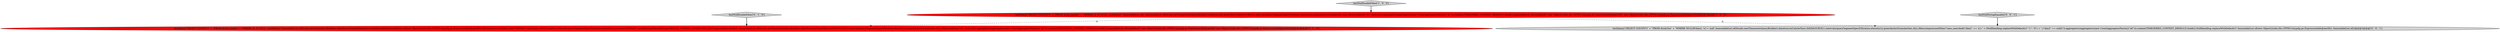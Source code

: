 digraph {
4 [style = filled, label = "testQuery(\"SELECT COUNT(*)\" + \"FROM druid.foo\" + \"WHERE NULLIF(dim2, 'a') = null\",ImmutableList.of(Druids.newTimeseriesQueryBuilder().dataSource(CalciteTests.DATASOURCE1).intervals(querySegmentSpec(Filtration.eternity())).granularity(Granularities.ALL).filters(expressionFilter(\"case_searched((\"dim2\" == 'a'),\" + (NullHandling.replaceWithDefault()? \"1\": \"0\") + \",(\"dim2\" == null))\")).aggregators(aggregators(new CountAggregatorFactory(\"a0\"))).context(TIMESERIES_CONTEXT_DEFAULT).build()),NullHandling.replaceWithDefault()? ImmutableList.of(new Object((((edu.fdu.CPPDG.tinypdg.pe.ExpressionInfo@aec0fc): ImmutableList.of())@@@3@@@['0', '0', '1']", fillcolor = lightgray, shape = ellipse image = "AAA0AAABBB3BBB"];
2 [style = filled, label = "testNullDoubleFilter['0', '1', '0']", fillcolor = lightgray, shape = diamond image = "AAA0AAABBB2BBB"];
3 [style = filled, label = "testQuery(\"SELECT COUNT(*)\" + \"FROM druid.numfoo\" + \"WHERE d1 IS NULL\",useDefault? ImmutableList.of(Druids.newScanQueryBuilder().dataSource(InlineDataSource.fromIterable(ImmutableList.of(new Object((((edu.fdu.CPPDG.tinypdg.pe.ExpressionInfo@aec062),RowSignature.builder().add(\"EXPR$0\",ValueType.LONG).build())).intervals(querySegmentSpec(Filtration.eternity())).columns(\"EXPR$0\").resultFormat(ResultFormat.RESULT_FORMAT_COMPACTED_LIST).legacy(false).build()): ImmutableList.of(Druids.newTimeseriesQueryBuilder().dataSource(CalciteTests.DATASOURCE3).intervals(querySegmentSpec(Filtration.eternity())).granularity(Granularities.ALL).filters(selector(\"d1\",null,null)).aggregators(aggregators(new CountAggregatorFactory(\"a0\"))).context(TIMESERIES_CONTEXT_DEFAULT).build()),ImmutableList.of(useDefault? new Object((((edu.fdu.CPPDG.tinypdg.pe.ExpressionInfo@aec0af: new Object((((edu.fdu.CPPDG.tinypdg.pe.ExpressionInfo@aec0b3))@@@3@@@['0', '1', '0']", fillcolor = red, shape = ellipse image = "AAA1AAABBB2BBB"];
1 [style = filled, label = "testNullDoubleFilter['1', '0', '0']", fillcolor = lightgray, shape = diamond image = "AAA0AAABBB1BBB"];
0 [style = filled, label = "testQuery(\"SELECT COUNT(*)\" + \"FROM druid.numfoo\" + \"WHERE d1 IS NULL\",useDefault? ImmutableList.of(): ImmutableList.of(Druids.newTimeseriesQueryBuilder().dataSource(CalciteTests.DATASOURCE3).intervals(querySegmentSpec(Filtration.eternity())).granularity(Granularities.ALL).filters(selector(\"d1\",null,null)).aggregators(aggregators(new CountAggregatorFactory(\"a0\"))).context(TIMESERIES_CONTEXT_DEFAULT).build()),ImmutableList.of(useDefault? new Object((((edu.fdu.CPPDG.tinypdg.pe.ExpressionInfo@aec039: new Object((((edu.fdu.CPPDG.tinypdg.pe.ExpressionInfo@aec03d))@@@3@@@['1', '0', '0']", fillcolor = red, shape = ellipse image = "AAA1AAABBB1BBB"];
5 [style = filled, label = "testNullStringEquality['0', '0', '1']", fillcolor = lightgray, shape = diamond image = "AAA0AAABBB3BBB"];
0->4 [style = dashed, label="0"];
0->3 [style = dashed, label="0"];
1->0 [style = bold, label=""];
5->4 [style = bold, label=""];
2->3 [style = bold, label=""];
}
